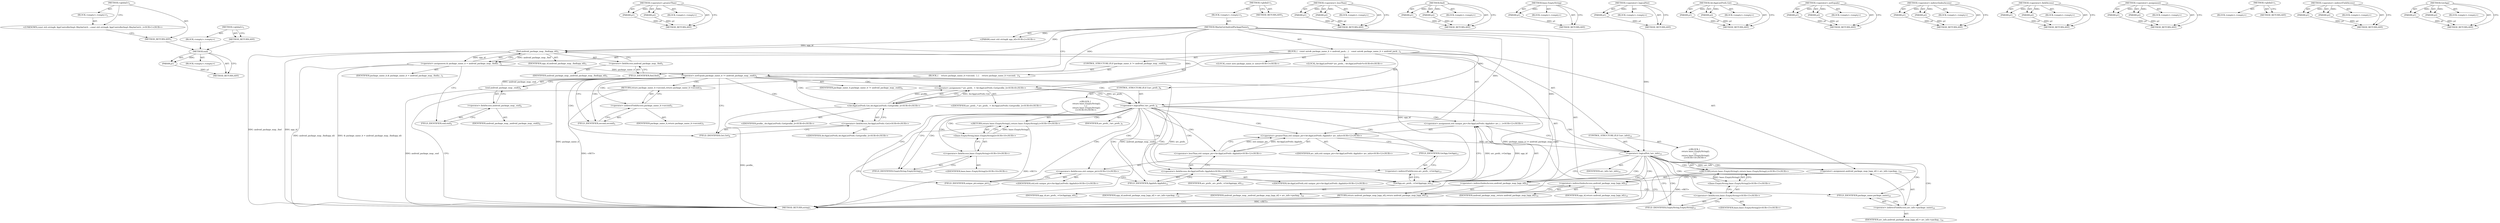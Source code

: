 digraph "&lt;global&gt;" {
vulnerable_126 [label=<(METHOD,end)>];
vulnerable_127 [label=<(PARAM,p1)>];
vulnerable_128 [label=<(BLOCK,&lt;empty&gt;,&lt;empty&gt;)>];
vulnerable_129 [label=<(METHOD_RETURN,ANY)>];
vulnerable_148 [label=<(METHOD,&lt;operator&gt;.greaterThan)>];
vulnerable_149 [label=<(PARAM,p1)>];
vulnerable_150 [label=<(PARAM,p2)>];
vulnerable_151 [label=<(BLOCK,&lt;empty&gt;,&lt;empty&gt;)>];
vulnerable_152 [label=<(METHOD_RETURN,ANY)>];
vulnerable_6 [label=<(METHOD,&lt;global&gt;)<SUB>1</SUB>>];
vulnerable_7 [label=<(BLOCK,&lt;empty&gt;,&lt;empty&gt;)<SUB>1</SUB>>];
vulnerable_8 [label=<(METHOD,MaybeGetAndroidPackageName)<SUB>1</SUB>>];
vulnerable_9 [label="<(PARAM,const std::string&amp; app_id)<SUB>2</SUB>>"];
vulnerable_10 [label=<(BLOCK,{
   const auto&amp; package_name_it = android_pack...,{
   const auto&amp; package_name_it = android_pack...)<SUB>2</SUB>>];
vulnerable_11 [label="<(LOCAL,const auto package_name_it: auto)<SUB>3</SUB>>"];
vulnerable_12 [label=<(&lt;operator&gt;.assignment,&amp; package_name_it = android_package_map_.find(a...)<SUB>3</SUB>>];
vulnerable_13 [label=<(IDENTIFIER,package_name_it,&amp; package_name_it = android_package_map_.find(a...)<SUB>3</SUB>>];
vulnerable_14 [label=<(find,android_package_map_.find(app_id))<SUB>3</SUB>>];
vulnerable_15 [label=<(&lt;operator&gt;.fieldAccess,android_package_map_.find)<SUB>3</SUB>>];
vulnerable_16 [label=<(IDENTIFIER,android_package_map_,android_package_map_.find(app_id))<SUB>3</SUB>>];
vulnerable_17 [label=<(FIELD_IDENTIFIER,find,find)<SUB>3</SUB>>];
vulnerable_18 [label=<(IDENTIFIER,app_id,android_package_map_.find(app_id))<SUB>3</SUB>>];
vulnerable_19 [label=<(CONTROL_STRUCTURE,IF,if (package_name_it != android_package_map_.end()))<SUB>4</SUB>>];
vulnerable_20 [label=<(&lt;operator&gt;.notEquals,package_name_it != android_package_map_.end())<SUB>4</SUB>>];
vulnerable_21 [label=<(IDENTIFIER,package_name_it,package_name_it != android_package_map_.end())<SUB>4</SUB>>];
vulnerable_22 [label=<(end,android_package_map_.end())<SUB>4</SUB>>];
vulnerable_23 [label=<(&lt;operator&gt;.fieldAccess,android_package_map_.end)<SUB>4</SUB>>];
vulnerable_24 [label=<(IDENTIFIER,android_package_map_,android_package_map_.end())<SUB>4</SUB>>];
vulnerable_25 [label=<(FIELD_IDENTIFIER,end,end)<SUB>4</SUB>>];
vulnerable_26 [label=<(BLOCK,{
    return package_name_it-&gt;second;
  },{
    return package_name_it-&gt;second;
  })<SUB>4</SUB>>];
vulnerable_27 [label=<(RETURN,return package_name_it-&gt;second;,return package_name_it-&gt;second;)<SUB>5</SUB>>];
vulnerable_28 [label=<(&lt;operator&gt;.indirectFieldAccess,package_name_it-&gt;second)<SUB>5</SUB>>];
vulnerable_29 [label=<(IDENTIFIER,package_name_it,return package_name_it-&gt;second;)<SUB>5</SUB>>];
vulnerable_30 [label=<(FIELD_IDENTIFIER,second,second)<SUB>5</SUB>>];
vulnerable_31 [label="<(LOCAL,ArcAppListPrefs* arc_prefs_: ArcAppListPrefs*)<SUB>8</SUB>>"];
vulnerable_32 [label="<(&lt;operator&gt;.assignment,* arc_prefs_ = ArcAppListPrefs::Get(profile_))<SUB>8</SUB>>"];
vulnerable_33 [label="<(IDENTIFIER,arc_prefs_,* arc_prefs_ = ArcAppListPrefs::Get(profile_))<SUB>8</SUB>>"];
vulnerable_34 [label="<(ArcAppListPrefs.Get,ArcAppListPrefs::Get(profile_))<SUB>8</SUB>>"];
vulnerable_35 [label="<(&lt;operator&gt;.fieldAccess,ArcAppListPrefs::Get)<SUB>8</SUB>>"];
vulnerable_36 [label="<(IDENTIFIER,ArcAppListPrefs,ArcAppListPrefs::Get(profile_))<SUB>8</SUB>>"];
vulnerable_37 [label=<(FIELD_IDENTIFIER,Get,Get)<SUB>8</SUB>>];
vulnerable_38 [label="<(IDENTIFIER,profile_,ArcAppListPrefs::Get(profile_))<SUB>8</SUB>>"];
vulnerable_39 [label=<(CONTROL_STRUCTURE,IF,if (!arc_prefs_))<SUB>9</SUB>>];
vulnerable_40 [label=<(&lt;operator&gt;.logicalNot,!arc_prefs_)<SUB>9</SUB>>];
vulnerable_41 [label=<(IDENTIFIER,arc_prefs_,!arc_prefs_)<SUB>9</SUB>>];
vulnerable_42 [label="<(BLOCK,{
    return base::EmptyString();
  },{
    return base::EmptyString();
  })<SUB>9</SUB>>"];
vulnerable_43 [label="<(RETURN,return base::EmptyString();,return base::EmptyString();)<SUB>10</SUB>>"];
vulnerable_44 [label="<(base.EmptyString,base::EmptyString())<SUB>10</SUB>>"];
vulnerable_45 [label="<(&lt;operator&gt;.fieldAccess,base::EmptyString)<SUB>10</SUB>>"];
vulnerable_46 [label="<(IDENTIFIER,base,base::EmptyString())<SUB>10</SUB>>"];
vulnerable_47 [label=<(FIELD_IDENTIFIER,EmptyString,EmptyString)<SUB>10</SUB>>];
vulnerable_48 [label="<(&lt;operator&gt;.assignment,std::unique_ptr&lt;ArcAppListPrefs::AppInfo&gt; arc_i...)<SUB>12</SUB>>"];
vulnerable_49 [label="<(&lt;operator&gt;.greaterThan,std::unique_ptr&lt;ArcAppListPrefs::AppInfo&gt; arc_info)<SUB>12</SUB>>"];
vulnerable_50 [label="<(&lt;operator&gt;.lessThan,std::unique_ptr&lt;ArcAppListPrefs::AppInfo)<SUB>12</SUB>>"];
vulnerable_51 [label="<(&lt;operator&gt;.fieldAccess,std::unique_ptr)<SUB>12</SUB>>"];
vulnerable_52 [label="<(IDENTIFIER,std,std::unique_ptr&lt;ArcAppListPrefs::AppInfo)<SUB>12</SUB>>"];
vulnerable_53 [label=<(FIELD_IDENTIFIER,unique_ptr,unique_ptr)<SUB>12</SUB>>];
vulnerable_54 [label="<(&lt;operator&gt;.fieldAccess,ArcAppListPrefs::AppInfo)<SUB>12</SUB>>"];
vulnerable_55 [label="<(IDENTIFIER,ArcAppListPrefs,std::unique_ptr&lt;ArcAppListPrefs::AppInfo)<SUB>12</SUB>>"];
vulnerable_56 [label=<(FIELD_IDENTIFIER,AppInfo,AppInfo)<SUB>12</SUB>>];
vulnerable_57 [label="<(IDENTIFIER,arc_info,std::unique_ptr&lt;ArcAppListPrefs::AppInfo&gt; arc_info)<SUB>12</SUB>>"];
vulnerable_58 [label=<(GetApp,arc_prefs_-&gt;GetApp(app_id))<SUB>13</SUB>>];
vulnerable_59 [label=<(&lt;operator&gt;.indirectFieldAccess,arc_prefs_-&gt;GetApp)<SUB>13</SUB>>];
vulnerable_60 [label=<(IDENTIFIER,arc_prefs_,arc_prefs_-&gt;GetApp(app_id))<SUB>13</SUB>>];
vulnerable_61 [label=<(FIELD_IDENTIFIER,GetApp,GetApp)<SUB>13</SUB>>];
vulnerable_62 [label=<(IDENTIFIER,app_id,arc_prefs_-&gt;GetApp(app_id))<SUB>13</SUB>>];
vulnerable_63 [label=<(CONTROL_STRUCTURE,IF,if (!arc_info))<SUB>14</SUB>>];
vulnerable_64 [label=<(&lt;operator&gt;.logicalNot,!arc_info)<SUB>14</SUB>>];
vulnerable_65 [label=<(IDENTIFIER,arc_info,!arc_info)<SUB>14</SUB>>];
vulnerable_66 [label="<(BLOCK,{
    return base::EmptyString();
  },{
    return base::EmptyString();
  })<SUB>14</SUB>>"];
vulnerable_67 [label="<(RETURN,return base::EmptyString();,return base::EmptyString();)<SUB>15</SUB>>"];
vulnerable_68 [label="<(base.EmptyString,base::EmptyString())<SUB>15</SUB>>"];
vulnerable_69 [label="<(&lt;operator&gt;.fieldAccess,base::EmptyString)<SUB>15</SUB>>"];
vulnerable_70 [label="<(IDENTIFIER,base,base::EmptyString())<SUB>15</SUB>>"];
vulnerable_71 [label=<(FIELD_IDENTIFIER,EmptyString,EmptyString)<SUB>15</SUB>>];
vulnerable_72 [label=<(&lt;operator&gt;.assignment,android_package_map_[app_id] = arc_info-&gt;packag...)<SUB>18</SUB>>];
vulnerable_73 [label=<(&lt;operator&gt;.indirectIndexAccess,android_package_map_[app_id])<SUB>18</SUB>>];
vulnerable_74 [label=<(IDENTIFIER,android_package_map_,android_package_map_[app_id] = arc_info-&gt;packag...)<SUB>18</SUB>>];
vulnerable_75 [label=<(IDENTIFIER,app_id,android_package_map_[app_id] = arc_info-&gt;packag...)<SUB>18</SUB>>];
vulnerable_76 [label=<(&lt;operator&gt;.indirectFieldAccess,arc_info-&gt;package_name)<SUB>18</SUB>>];
vulnerable_77 [label=<(IDENTIFIER,arc_info,android_package_map_[app_id] = arc_info-&gt;packag...)<SUB>18</SUB>>];
vulnerable_78 [label=<(FIELD_IDENTIFIER,package_name,package_name)<SUB>18</SUB>>];
vulnerable_79 [label=<(RETURN,return android_package_map_[app_id];,return android_package_map_[app_id];)<SUB>19</SUB>>];
vulnerable_80 [label=<(&lt;operator&gt;.indirectIndexAccess,android_package_map_[app_id])<SUB>19</SUB>>];
vulnerable_81 [label=<(IDENTIFIER,android_package_map_,return android_package_map_[app_id];)<SUB>19</SUB>>];
vulnerable_82 [label=<(IDENTIFIER,app_id,return android_package_map_[app_id];)<SUB>19</SUB>>];
vulnerable_83 [label=<(METHOD_RETURN,string)<SUB>1</SUB>>];
vulnerable_85 [label=<(METHOD_RETURN,ANY)<SUB>1</SUB>>];
vulnerable_153 [label=<(METHOD,&lt;operator&gt;.lessThan)>];
vulnerable_154 [label=<(PARAM,p1)>];
vulnerable_155 [label=<(PARAM,p2)>];
vulnerable_156 [label=<(BLOCK,&lt;empty&gt;,&lt;empty&gt;)>];
vulnerable_157 [label=<(METHOD_RETURN,ANY)>];
vulnerable_111 [label=<(METHOD,find)>];
vulnerable_112 [label=<(PARAM,p1)>];
vulnerable_113 [label=<(PARAM,p2)>];
vulnerable_114 [label=<(BLOCK,&lt;empty&gt;,&lt;empty&gt;)>];
vulnerable_115 [label=<(METHOD_RETURN,ANY)>];
vulnerable_144 [label=<(METHOD,base.EmptyString)>];
vulnerable_145 [label=<(PARAM,p1)>];
vulnerable_146 [label=<(BLOCK,&lt;empty&gt;,&lt;empty&gt;)>];
vulnerable_147 [label=<(METHOD_RETURN,ANY)>];
vulnerable_140 [label=<(METHOD,&lt;operator&gt;.logicalNot)>];
vulnerable_141 [label=<(PARAM,p1)>];
vulnerable_142 [label=<(BLOCK,&lt;empty&gt;,&lt;empty&gt;)>];
vulnerable_143 [label=<(METHOD_RETURN,ANY)>];
vulnerable_135 [label=<(METHOD,ArcAppListPrefs.Get)>];
vulnerable_136 [label=<(PARAM,p1)>];
vulnerable_137 [label=<(PARAM,p2)>];
vulnerable_138 [label=<(BLOCK,&lt;empty&gt;,&lt;empty&gt;)>];
vulnerable_139 [label=<(METHOD_RETURN,ANY)>];
vulnerable_121 [label=<(METHOD,&lt;operator&gt;.notEquals)>];
vulnerable_122 [label=<(PARAM,p1)>];
vulnerable_123 [label=<(PARAM,p2)>];
vulnerable_124 [label=<(BLOCK,&lt;empty&gt;,&lt;empty&gt;)>];
vulnerable_125 [label=<(METHOD_RETURN,ANY)>];
vulnerable_163 [label=<(METHOD,&lt;operator&gt;.indirectIndexAccess)>];
vulnerable_164 [label=<(PARAM,p1)>];
vulnerable_165 [label=<(PARAM,p2)>];
vulnerable_166 [label=<(BLOCK,&lt;empty&gt;,&lt;empty&gt;)>];
vulnerable_167 [label=<(METHOD_RETURN,ANY)>];
vulnerable_116 [label=<(METHOD,&lt;operator&gt;.fieldAccess)>];
vulnerable_117 [label=<(PARAM,p1)>];
vulnerable_118 [label=<(PARAM,p2)>];
vulnerable_119 [label=<(BLOCK,&lt;empty&gt;,&lt;empty&gt;)>];
vulnerable_120 [label=<(METHOD_RETURN,ANY)>];
vulnerable_106 [label=<(METHOD,&lt;operator&gt;.assignment)>];
vulnerable_107 [label=<(PARAM,p1)>];
vulnerable_108 [label=<(PARAM,p2)>];
vulnerable_109 [label=<(BLOCK,&lt;empty&gt;,&lt;empty&gt;)>];
vulnerable_110 [label=<(METHOD_RETURN,ANY)>];
vulnerable_100 [label=<(METHOD,&lt;global&gt;)<SUB>1</SUB>>];
vulnerable_101 [label=<(BLOCK,&lt;empty&gt;,&lt;empty&gt;)>];
vulnerable_102 [label=<(METHOD_RETURN,ANY)>];
vulnerable_130 [label=<(METHOD,&lt;operator&gt;.indirectFieldAccess)>];
vulnerable_131 [label=<(PARAM,p1)>];
vulnerable_132 [label=<(PARAM,p2)>];
vulnerable_133 [label=<(BLOCK,&lt;empty&gt;,&lt;empty&gt;)>];
vulnerable_134 [label=<(METHOD_RETURN,ANY)>];
vulnerable_158 [label=<(METHOD,GetApp)>];
vulnerable_159 [label=<(PARAM,p1)>];
vulnerable_160 [label=<(PARAM,p2)>];
vulnerable_161 [label=<(BLOCK,&lt;empty&gt;,&lt;empty&gt;)>];
vulnerable_162 [label=<(METHOD_RETURN,ANY)>];
fixed_6 [label=<(METHOD,&lt;global&gt;)<SUB>1</SUB>>];
fixed_7 [label=<(BLOCK,&lt;empty&gt;,&lt;empty&gt;)<SUB>1</SUB>>];
fixed_8 [label="<(UNKNOWN,const std::string&amp; AppControllerImpl::MaybeGetA...,const std::string&amp; AppControllerImpl::MaybeGetA...)<SUB>1</SUB>>"];
fixed_9 [label=<(METHOD_RETURN,ANY)<SUB>1</SUB>>];
fixed_14 [label=<(METHOD,&lt;global&gt;)<SUB>1</SUB>>];
fixed_15 [label=<(BLOCK,&lt;empty&gt;,&lt;empty&gt;)>];
fixed_16 [label=<(METHOD_RETURN,ANY)>];
vulnerable_126 -> vulnerable_127  [key=0, label="AST: "];
vulnerable_126 -> vulnerable_127  [key=1, label="DDG: "];
vulnerable_126 -> vulnerable_128  [key=0, label="AST: "];
vulnerable_126 -> vulnerable_129  [key=0, label="AST: "];
vulnerable_126 -> vulnerable_129  [key=1, label="CFG: "];
vulnerable_127 -> vulnerable_129  [key=0, label="DDG: p1"];
vulnerable_148 -> vulnerable_149  [key=0, label="AST: "];
vulnerable_148 -> vulnerable_149  [key=1, label="DDG: "];
vulnerable_148 -> vulnerable_151  [key=0, label="AST: "];
vulnerable_148 -> vulnerable_150  [key=0, label="AST: "];
vulnerable_148 -> vulnerable_150  [key=1, label="DDG: "];
vulnerable_148 -> vulnerable_152  [key=0, label="AST: "];
vulnerable_148 -> vulnerable_152  [key=1, label="CFG: "];
vulnerable_149 -> vulnerable_152  [key=0, label="DDG: p1"];
vulnerable_150 -> vulnerable_152  [key=0, label="DDG: p2"];
vulnerable_6 -> vulnerable_7  [key=0, label="AST: "];
vulnerable_6 -> vulnerable_85  [key=0, label="AST: "];
vulnerable_6 -> vulnerable_85  [key=1, label="CFG: "];
vulnerable_7 -> vulnerable_8  [key=0, label="AST: "];
vulnerable_8 -> vulnerable_9  [key=0, label="AST: "];
vulnerable_8 -> vulnerable_9  [key=1, label="DDG: "];
vulnerable_8 -> vulnerable_10  [key=0, label="AST: "];
vulnerable_8 -> vulnerable_83  [key=0, label="AST: "];
vulnerable_8 -> vulnerable_17  [key=0, label="CFG: "];
vulnerable_8 -> vulnerable_14  [key=0, label="DDG: "];
vulnerable_8 -> vulnerable_20  [key=0, label="DDG: "];
vulnerable_8 -> vulnerable_34  [key=0, label="DDG: "];
vulnerable_8 -> vulnerable_40  [key=0, label="DDG: "];
vulnerable_8 -> vulnerable_49  [key=0, label="DDG: "];
vulnerable_8 -> vulnerable_58  [key=0, label="DDG: "];
vulnerable_8 -> vulnerable_64  [key=0, label="DDG: "];
vulnerable_9 -> vulnerable_14  [key=0, label="DDG: app_id"];
vulnerable_10 -> vulnerable_11  [key=0, label="AST: "];
vulnerable_10 -> vulnerable_12  [key=0, label="AST: "];
vulnerable_10 -> vulnerable_19  [key=0, label="AST: "];
vulnerable_10 -> vulnerable_31  [key=0, label="AST: "];
vulnerable_10 -> vulnerable_32  [key=0, label="AST: "];
vulnerable_10 -> vulnerable_39  [key=0, label="AST: "];
vulnerable_10 -> vulnerable_48  [key=0, label="AST: "];
vulnerable_10 -> vulnerable_63  [key=0, label="AST: "];
vulnerable_10 -> vulnerable_72  [key=0, label="AST: "];
vulnerable_10 -> vulnerable_79  [key=0, label="AST: "];
vulnerable_12 -> vulnerable_13  [key=0, label="AST: "];
vulnerable_12 -> vulnerable_14  [key=0, label="AST: "];
vulnerable_12 -> vulnerable_25  [key=0, label="CFG: "];
vulnerable_12 -> vulnerable_83  [key=0, label="DDG: android_package_map_.find(app_id)"];
vulnerable_12 -> vulnerable_83  [key=1, label="DDG: &amp; package_name_it = android_package_map_.find(app_id)"];
vulnerable_12 -> vulnerable_20  [key=0, label="DDG: package_name_it"];
vulnerable_14 -> vulnerable_15  [key=0, label="AST: "];
vulnerable_14 -> vulnerable_18  [key=0, label="AST: "];
vulnerable_14 -> vulnerable_12  [key=0, label="CFG: "];
vulnerable_14 -> vulnerable_12  [key=1, label="DDG: android_package_map_.find"];
vulnerable_14 -> vulnerable_12  [key=2, label="DDG: app_id"];
vulnerable_14 -> vulnerable_83  [key=0, label="DDG: android_package_map_.find"];
vulnerable_14 -> vulnerable_83  [key=1, label="DDG: app_id"];
vulnerable_14 -> vulnerable_58  [key=0, label="DDG: app_id"];
vulnerable_15 -> vulnerable_16  [key=0, label="AST: "];
vulnerable_15 -> vulnerable_17  [key=0, label="AST: "];
vulnerable_15 -> vulnerable_14  [key=0, label="CFG: "];
vulnerable_17 -> vulnerable_15  [key=0, label="CFG: "];
vulnerable_19 -> vulnerable_20  [key=0, label="AST: "];
vulnerable_19 -> vulnerable_26  [key=0, label="AST: "];
vulnerable_20 -> vulnerable_21  [key=0, label="AST: "];
vulnerable_20 -> vulnerable_22  [key=0, label="AST: "];
vulnerable_20 -> vulnerable_30  [key=0, label="CFG: "];
vulnerable_20 -> vulnerable_30  [key=1, label="CDG: "];
vulnerable_20 -> vulnerable_37  [key=0, label="CFG: "];
vulnerable_20 -> vulnerable_37  [key=1, label="CDG: "];
vulnerable_20 -> vulnerable_83  [key=0, label="DDG: package_name_it"];
vulnerable_20 -> vulnerable_83  [key=1, label="DDG: android_package_map_.end()"];
vulnerable_20 -> vulnerable_83  [key=2, label="DDG: package_name_it != android_package_map_.end()"];
vulnerable_20 -> vulnerable_34  [key=0, label="CDG: "];
vulnerable_20 -> vulnerable_32  [key=0, label="CDG: "];
vulnerable_20 -> vulnerable_28  [key=0, label="CDG: "];
vulnerable_20 -> vulnerable_27  [key=0, label="CDG: "];
vulnerable_20 -> vulnerable_40  [key=0, label="CDG: "];
vulnerable_20 -> vulnerable_35  [key=0, label="CDG: "];
vulnerable_22 -> vulnerable_23  [key=0, label="AST: "];
vulnerable_22 -> vulnerable_20  [key=0, label="CFG: "];
vulnerable_22 -> vulnerable_20  [key=1, label="DDG: android_package_map_.end"];
vulnerable_22 -> vulnerable_83  [key=0, label="DDG: android_package_map_.end"];
vulnerable_23 -> vulnerable_24  [key=0, label="AST: "];
vulnerable_23 -> vulnerable_25  [key=0, label="AST: "];
vulnerable_23 -> vulnerable_22  [key=0, label="CFG: "];
vulnerable_25 -> vulnerable_23  [key=0, label="CFG: "];
vulnerable_26 -> vulnerable_27  [key=0, label="AST: "];
vulnerable_27 -> vulnerable_28  [key=0, label="AST: "];
vulnerable_27 -> vulnerable_83  [key=0, label="CFG: "];
vulnerable_27 -> vulnerable_83  [key=1, label="DDG: &lt;RET&gt;"];
vulnerable_28 -> vulnerable_29  [key=0, label="AST: "];
vulnerable_28 -> vulnerable_30  [key=0, label="AST: "];
vulnerable_28 -> vulnerable_27  [key=0, label="CFG: "];
vulnerable_30 -> vulnerable_28  [key=0, label="CFG: "];
vulnerable_32 -> vulnerable_33  [key=0, label="AST: "];
vulnerable_32 -> vulnerable_34  [key=0, label="AST: "];
vulnerable_32 -> vulnerable_40  [key=0, label="CFG: "];
vulnerable_32 -> vulnerable_40  [key=1, label="DDG: arc_prefs_"];
vulnerable_34 -> vulnerable_35  [key=0, label="AST: "];
vulnerable_34 -> vulnerable_38  [key=0, label="AST: "];
vulnerable_34 -> vulnerable_32  [key=0, label="CFG: "];
vulnerable_34 -> vulnerable_32  [key=1, label="DDG: ArcAppListPrefs::Get"];
vulnerable_34 -> vulnerable_32  [key=2, label="DDG: profile_"];
vulnerable_34 -> vulnerable_83  [key=0, label="DDG: profile_"];
vulnerable_35 -> vulnerable_36  [key=0, label="AST: "];
vulnerable_35 -> vulnerable_37  [key=0, label="AST: "];
vulnerable_35 -> vulnerable_34  [key=0, label="CFG: "];
vulnerable_37 -> vulnerable_35  [key=0, label="CFG: "];
vulnerable_39 -> vulnerable_40  [key=0, label="AST: "];
vulnerable_39 -> vulnerable_42  [key=0, label="AST: "];
vulnerable_40 -> vulnerable_41  [key=0, label="AST: "];
vulnerable_40 -> vulnerable_47  [key=0, label="CFG: "];
vulnerable_40 -> vulnerable_47  [key=1, label="CDG: "];
vulnerable_40 -> vulnerable_53  [key=0, label="CFG: "];
vulnerable_40 -> vulnerable_53  [key=1, label="CDG: "];
vulnerable_40 -> vulnerable_58  [key=0, label="DDG: arc_prefs_"];
vulnerable_40 -> vulnerable_58  [key=1, label="CDG: "];
vulnerable_40 -> vulnerable_48  [key=0, label="CDG: "];
vulnerable_40 -> vulnerable_49  [key=0, label="CDG: "];
vulnerable_40 -> vulnerable_64  [key=0, label="CDG: "];
vulnerable_40 -> vulnerable_51  [key=0, label="CDG: "];
vulnerable_40 -> vulnerable_56  [key=0, label="CDG: "];
vulnerable_40 -> vulnerable_45  [key=0, label="CDG: "];
vulnerable_40 -> vulnerable_50  [key=0, label="CDG: "];
vulnerable_40 -> vulnerable_59  [key=0, label="CDG: "];
vulnerable_40 -> vulnerable_44  [key=0, label="CDG: "];
vulnerable_40 -> vulnerable_54  [key=0, label="CDG: "];
vulnerable_40 -> vulnerable_43  [key=0, label="CDG: "];
vulnerable_40 -> vulnerable_61  [key=0, label="CDG: "];
vulnerable_42 -> vulnerable_43  [key=0, label="AST: "];
vulnerable_43 -> vulnerable_44  [key=0, label="AST: "];
vulnerable_43 -> vulnerable_83  [key=0, label="CFG: "];
vulnerable_43 -> vulnerable_83  [key=1, label="DDG: &lt;RET&gt;"];
vulnerable_44 -> vulnerable_45  [key=0, label="AST: "];
vulnerable_44 -> vulnerable_43  [key=0, label="CFG: "];
vulnerable_44 -> vulnerable_43  [key=1, label="DDG: base::EmptyString()"];
vulnerable_45 -> vulnerable_46  [key=0, label="AST: "];
vulnerable_45 -> vulnerable_47  [key=0, label="AST: "];
vulnerable_45 -> vulnerable_44  [key=0, label="CFG: "];
vulnerable_47 -> vulnerable_45  [key=0, label="CFG: "];
vulnerable_48 -> vulnerable_49  [key=0, label="AST: "];
vulnerable_48 -> vulnerable_58  [key=0, label="AST: "];
vulnerable_48 -> vulnerable_64  [key=0, label="CFG: "];
vulnerable_49 -> vulnerable_50  [key=0, label="AST: "];
vulnerable_49 -> vulnerable_57  [key=0, label="AST: "];
vulnerable_49 -> vulnerable_61  [key=0, label="CFG: "];
vulnerable_49 -> vulnerable_64  [key=0, label="DDG: arc_info"];
vulnerable_50 -> vulnerable_51  [key=0, label="AST: "];
vulnerable_50 -> vulnerable_54  [key=0, label="AST: "];
vulnerable_50 -> vulnerable_49  [key=0, label="CFG: "];
vulnerable_50 -> vulnerable_49  [key=1, label="DDG: std::unique_ptr"];
vulnerable_50 -> vulnerable_49  [key=2, label="DDG: ArcAppListPrefs::AppInfo"];
vulnerable_51 -> vulnerable_52  [key=0, label="AST: "];
vulnerable_51 -> vulnerable_53  [key=0, label="AST: "];
vulnerable_51 -> vulnerable_56  [key=0, label="CFG: "];
vulnerable_53 -> vulnerable_51  [key=0, label="CFG: "];
vulnerable_54 -> vulnerable_55  [key=0, label="AST: "];
vulnerable_54 -> vulnerable_56  [key=0, label="AST: "];
vulnerable_54 -> vulnerable_50  [key=0, label="CFG: "];
vulnerable_56 -> vulnerable_54  [key=0, label="CFG: "];
vulnerable_58 -> vulnerable_59  [key=0, label="AST: "];
vulnerable_58 -> vulnerable_62  [key=0, label="AST: "];
vulnerable_58 -> vulnerable_48  [key=0, label="CFG: "];
vulnerable_58 -> vulnerable_48  [key=1, label="DDG: arc_prefs_-&gt;GetApp"];
vulnerable_58 -> vulnerable_48  [key=2, label="DDG: app_id"];
vulnerable_59 -> vulnerable_60  [key=0, label="AST: "];
vulnerable_59 -> vulnerable_61  [key=0, label="AST: "];
vulnerable_59 -> vulnerable_58  [key=0, label="CFG: "];
vulnerable_61 -> vulnerable_59  [key=0, label="CFG: "];
vulnerable_63 -> vulnerable_64  [key=0, label="AST: "];
vulnerable_63 -> vulnerable_66  [key=0, label="AST: "];
vulnerable_64 -> vulnerable_65  [key=0, label="AST: "];
vulnerable_64 -> vulnerable_71  [key=0, label="CFG: "];
vulnerable_64 -> vulnerable_71  [key=1, label="CDG: "];
vulnerable_64 -> vulnerable_73  [key=0, label="CFG: "];
vulnerable_64 -> vulnerable_73  [key=1, label="CDG: "];
vulnerable_64 -> vulnerable_72  [key=0, label="DDG: arc_info"];
vulnerable_64 -> vulnerable_72  [key=1, label="CDG: "];
vulnerable_64 -> vulnerable_68  [key=0, label="CDG: "];
vulnerable_64 -> vulnerable_69  [key=0, label="CDG: "];
vulnerable_64 -> vulnerable_67  [key=0, label="CDG: "];
vulnerable_64 -> vulnerable_76  [key=0, label="CDG: "];
vulnerable_64 -> vulnerable_79  [key=0, label="CDG: "];
vulnerable_64 -> vulnerable_80  [key=0, label="CDG: "];
vulnerable_64 -> vulnerable_78  [key=0, label="CDG: "];
vulnerable_66 -> vulnerable_67  [key=0, label="AST: "];
vulnerable_67 -> vulnerable_68  [key=0, label="AST: "];
vulnerable_67 -> vulnerable_83  [key=0, label="CFG: "];
vulnerable_67 -> vulnerable_83  [key=1, label="DDG: &lt;RET&gt;"];
vulnerable_68 -> vulnerable_69  [key=0, label="AST: "];
vulnerable_68 -> vulnerable_67  [key=0, label="CFG: "];
vulnerable_68 -> vulnerable_67  [key=1, label="DDG: base::EmptyString()"];
vulnerable_69 -> vulnerable_70  [key=0, label="AST: "];
vulnerable_69 -> vulnerable_71  [key=0, label="AST: "];
vulnerable_69 -> vulnerable_68  [key=0, label="CFG: "];
vulnerable_71 -> vulnerable_69  [key=0, label="CFG: "];
vulnerable_72 -> vulnerable_73  [key=0, label="AST: "];
vulnerable_72 -> vulnerable_76  [key=0, label="AST: "];
vulnerable_72 -> vulnerable_80  [key=0, label="CFG: "];
vulnerable_73 -> vulnerable_74  [key=0, label="AST: "];
vulnerable_73 -> vulnerable_75  [key=0, label="AST: "];
vulnerable_73 -> vulnerable_78  [key=0, label="CFG: "];
vulnerable_76 -> vulnerable_77  [key=0, label="AST: "];
vulnerable_76 -> vulnerable_78  [key=0, label="AST: "];
vulnerable_76 -> vulnerable_72  [key=0, label="CFG: "];
vulnerable_78 -> vulnerable_76  [key=0, label="CFG: "];
vulnerable_79 -> vulnerable_80  [key=0, label="AST: "];
vulnerable_79 -> vulnerable_83  [key=0, label="CFG: "];
vulnerable_79 -> vulnerable_83  [key=1, label="DDG: &lt;RET&gt;"];
vulnerable_80 -> vulnerable_81  [key=0, label="AST: "];
vulnerable_80 -> vulnerable_82  [key=0, label="AST: "];
vulnerable_80 -> vulnerable_79  [key=0, label="CFG: "];
vulnerable_153 -> vulnerable_154  [key=0, label="AST: "];
vulnerable_153 -> vulnerable_154  [key=1, label="DDG: "];
vulnerable_153 -> vulnerable_156  [key=0, label="AST: "];
vulnerable_153 -> vulnerable_155  [key=0, label="AST: "];
vulnerable_153 -> vulnerable_155  [key=1, label="DDG: "];
vulnerable_153 -> vulnerable_157  [key=0, label="AST: "];
vulnerable_153 -> vulnerable_157  [key=1, label="CFG: "];
vulnerable_154 -> vulnerable_157  [key=0, label="DDG: p1"];
vulnerable_155 -> vulnerable_157  [key=0, label="DDG: p2"];
vulnerable_111 -> vulnerable_112  [key=0, label="AST: "];
vulnerable_111 -> vulnerable_112  [key=1, label="DDG: "];
vulnerable_111 -> vulnerable_114  [key=0, label="AST: "];
vulnerable_111 -> vulnerable_113  [key=0, label="AST: "];
vulnerable_111 -> vulnerable_113  [key=1, label="DDG: "];
vulnerable_111 -> vulnerable_115  [key=0, label="AST: "];
vulnerable_111 -> vulnerable_115  [key=1, label="CFG: "];
vulnerable_112 -> vulnerable_115  [key=0, label="DDG: p1"];
vulnerable_113 -> vulnerable_115  [key=0, label="DDG: p2"];
vulnerable_144 -> vulnerable_145  [key=0, label="AST: "];
vulnerable_144 -> vulnerable_145  [key=1, label="DDG: "];
vulnerable_144 -> vulnerable_146  [key=0, label="AST: "];
vulnerable_144 -> vulnerable_147  [key=0, label="AST: "];
vulnerable_144 -> vulnerable_147  [key=1, label="CFG: "];
vulnerable_145 -> vulnerable_147  [key=0, label="DDG: p1"];
vulnerable_140 -> vulnerable_141  [key=0, label="AST: "];
vulnerable_140 -> vulnerable_141  [key=1, label="DDG: "];
vulnerable_140 -> vulnerable_142  [key=0, label="AST: "];
vulnerable_140 -> vulnerable_143  [key=0, label="AST: "];
vulnerable_140 -> vulnerable_143  [key=1, label="CFG: "];
vulnerable_141 -> vulnerable_143  [key=0, label="DDG: p1"];
vulnerable_135 -> vulnerable_136  [key=0, label="AST: "];
vulnerable_135 -> vulnerable_136  [key=1, label="DDG: "];
vulnerable_135 -> vulnerable_138  [key=0, label="AST: "];
vulnerable_135 -> vulnerable_137  [key=0, label="AST: "];
vulnerable_135 -> vulnerable_137  [key=1, label="DDG: "];
vulnerable_135 -> vulnerable_139  [key=0, label="AST: "];
vulnerable_135 -> vulnerable_139  [key=1, label="CFG: "];
vulnerable_136 -> vulnerable_139  [key=0, label="DDG: p1"];
vulnerable_137 -> vulnerable_139  [key=0, label="DDG: p2"];
vulnerable_121 -> vulnerable_122  [key=0, label="AST: "];
vulnerable_121 -> vulnerable_122  [key=1, label="DDG: "];
vulnerable_121 -> vulnerable_124  [key=0, label="AST: "];
vulnerable_121 -> vulnerable_123  [key=0, label="AST: "];
vulnerable_121 -> vulnerable_123  [key=1, label="DDG: "];
vulnerable_121 -> vulnerable_125  [key=0, label="AST: "];
vulnerable_121 -> vulnerable_125  [key=1, label="CFG: "];
vulnerable_122 -> vulnerable_125  [key=0, label="DDG: p1"];
vulnerable_123 -> vulnerable_125  [key=0, label="DDG: p2"];
vulnerable_163 -> vulnerable_164  [key=0, label="AST: "];
vulnerable_163 -> vulnerable_164  [key=1, label="DDG: "];
vulnerable_163 -> vulnerable_166  [key=0, label="AST: "];
vulnerable_163 -> vulnerable_165  [key=0, label="AST: "];
vulnerable_163 -> vulnerable_165  [key=1, label="DDG: "];
vulnerable_163 -> vulnerable_167  [key=0, label="AST: "];
vulnerable_163 -> vulnerable_167  [key=1, label="CFG: "];
vulnerable_164 -> vulnerable_167  [key=0, label="DDG: p1"];
vulnerable_165 -> vulnerable_167  [key=0, label="DDG: p2"];
vulnerable_116 -> vulnerable_117  [key=0, label="AST: "];
vulnerable_116 -> vulnerable_117  [key=1, label="DDG: "];
vulnerable_116 -> vulnerable_119  [key=0, label="AST: "];
vulnerable_116 -> vulnerable_118  [key=0, label="AST: "];
vulnerable_116 -> vulnerable_118  [key=1, label="DDG: "];
vulnerable_116 -> vulnerable_120  [key=0, label="AST: "];
vulnerable_116 -> vulnerable_120  [key=1, label="CFG: "];
vulnerable_117 -> vulnerable_120  [key=0, label="DDG: p1"];
vulnerable_118 -> vulnerable_120  [key=0, label="DDG: p2"];
vulnerable_106 -> vulnerable_107  [key=0, label="AST: "];
vulnerable_106 -> vulnerable_107  [key=1, label="DDG: "];
vulnerable_106 -> vulnerable_109  [key=0, label="AST: "];
vulnerable_106 -> vulnerable_108  [key=0, label="AST: "];
vulnerable_106 -> vulnerable_108  [key=1, label="DDG: "];
vulnerable_106 -> vulnerable_110  [key=0, label="AST: "];
vulnerable_106 -> vulnerable_110  [key=1, label="CFG: "];
vulnerable_107 -> vulnerable_110  [key=0, label="DDG: p1"];
vulnerable_108 -> vulnerable_110  [key=0, label="DDG: p2"];
vulnerable_100 -> vulnerable_101  [key=0, label="AST: "];
vulnerable_100 -> vulnerable_102  [key=0, label="AST: "];
vulnerable_100 -> vulnerable_102  [key=1, label="CFG: "];
vulnerable_130 -> vulnerable_131  [key=0, label="AST: "];
vulnerable_130 -> vulnerable_131  [key=1, label="DDG: "];
vulnerable_130 -> vulnerable_133  [key=0, label="AST: "];
vulnerable_130 -> vulnerable_132  [key=0, label="AST: "];
vulnerable_130 -> vulnerable_132  [key=1, label="DDG: "];
vulnerable_130 -> vulnerable_134  [key=0, label="AST: "];
vulnerable_130 -> vulnerable_134  [key=1, label="CFG: "];
vulnerable_131 -> vulnerable_134  [key=0, label="DDG: p1"];
vulnerable_132 -> vulnerable_134  [key=0, label="DDG: p2"];
vulnerable_158 -> vulnerable_159  [key=0, label="AST: "];
vulnerable_158 -> vulnerable_159  [key=1, label="DDG: "];
vulnerable_158 -> vulnerable_161  [key=0, label="AST: "];
vulnerable_158 -> vulnerable_160  [key=0, label="AST: "];
vulnerable_158 -> vulnerable_160  [key=1, label="DDG: "];
vulnerable_158 -> vulnerable_162  [key=0, label="AST: "];
vulnerable_158 -> vulnerable_162  [key=1, label="CFG: "];
vulnerable_159 -> vulnerable_162  [key=0, label="DDG: p1"];
vulnerable_160 -> vulnerable_162  [key=0, label="DDG: p2"];
fixed_6 -> fixed_7  [key=0, label="AST: "];
fixed_6 -> fixed_9  [key=0, label="AST: "];
fixed_6 -> fixed_8  [key=0, label="CFG: "];
fixed_7 -> fixed_8  [key=0, label="AST: "];
fixed_8 -> fixed_9  [key=0, label="CFG: "];
fixed_9 -> vulnerable_126  [key=0];
fixed_14 -> fixed_15  [key=0, label="AST: "];
fixed_14 -> fixed_16  [key=0, label="AST: "];
fixed_14 -> fixed_16  [key=1, label="CFG: "];
fixed_15 -> vulnerable_126  [key=0];
fixed_16 -> vulnerable_126  [key=0];
}
